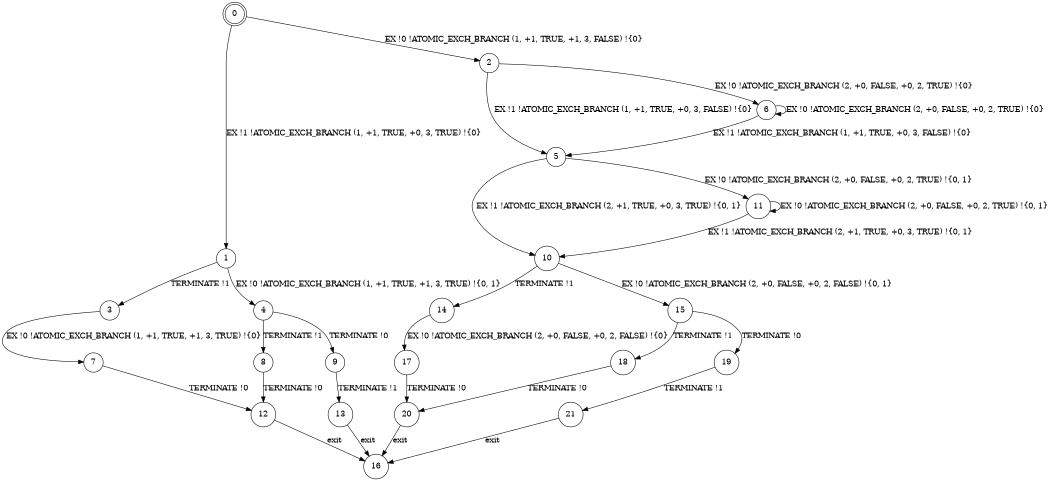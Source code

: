 digraph BCG {
size = "7, 10.5";
center = TRUE;
node [shape = circle];
0 [peripheries = 2];
0 -> 1 [label = "EX !1 !ATOMIC_EXCH_BRANCH (1, +1, TRUE, +0, 3, TRUE) !{0}"];
0 -> 2 [label = "EX !0 !ATOMIC_EXCH_BRANCH (1, +1, TRUE, +1, 3, FALSE) !{0}"];
1 -> 3 [label = "TERMINATE !1"];
1 -> 4 [label = "EX !0 !ATOMIC_EXCH_BRANCH (1, +1, TRUE, +1, 3, TRUE) !{0, 1}"];
2 -> 5 [label = "EX !1 !ATOMIC_EXCH_BRANCH (1, +1, TRUE, +0, 3, FALSE) !{0}"];
2 -> 6 [label = "EX !0 !ATOMIC_EXCH_BRANCH (2, +0, FALSE, +0, 2, TRUE) !{0}"];
3 -> 7 [label = "EX !0 !ATOMIC_EXCH_BRANCH (1, +1, TRUE, +1, 3, TRUE) !{0}"];
4 -> 8 [label = "TERMINATE !1"];
4 -> 9 [label = "TERMINATE !0"];
5 -> 10 [label = "EX !1 !ATOMIC_EXCH_BRANCH (2, +1, TRUE, +0, 3, TRUE) !{0, 1}"];
5 -> 11 [label = "EX !0 !ATOMIC_EXCH_BRANCH (2, +0, FALSE, +0, 2, TRUE) !{0, 1}"];
6 -> 5 [label = "EX !1 !ATOMIC_EXCH_BRANCH (1, +1, TRUE, +0, 3, FALSE) !{0}"];
6 -> 6 [label = "EX !0 !ATOMIC_EXCH_BRANCH (2, +0, FALSE, +0, 2, TRUE) !{0}"];
7 -> 12 [label = "TERMINATE !0"];
8 -> 12 [label = "TERMINATE !0"];
9 -> 13 [label = "TERMINATE !1"];
10 -> 14 [label = "TERMINATE !1"];
10 -> 15 [label = "EX !0 !ATOMIC_EXCH_BRANCH (2, +0, FALSE, +0, 2, FALSE) !{0, 1}"];
11 -> 10 [label = "EX !1 !ATOMIC_EXCH_BRANCH (2, +1, TRUE, +0, 3, TRUE) !{0, 1}"];
11 -> 11 [label = "EX !0 !ATOMIC_EXCH_BRANCH (2, +0, FALSE, +0, 2, TRUE) !{0, 1}"];
12 -> 16 [label = "exit"];
13 -> 16 [label = "exit"];
14 -> 17 [label = "EX !0 !ATOMIC_EXCH_BRANCH (2, +0, FALSE, +0, 2, FALSE) !{0}"];
15 -> 18 [label = "TERMINATE !1"];
15 -> 19 [label = "TERMINATE !0"];
17 -> 20 [label = "TERMINATE !0"];
18 -> 20 [label = "TERMINATE !0"];
19 -> 21 [label = "TERMINATE !1"];
20 -> 16 [label = "exit"];
21 -> 16 [label = "exit"];
}
